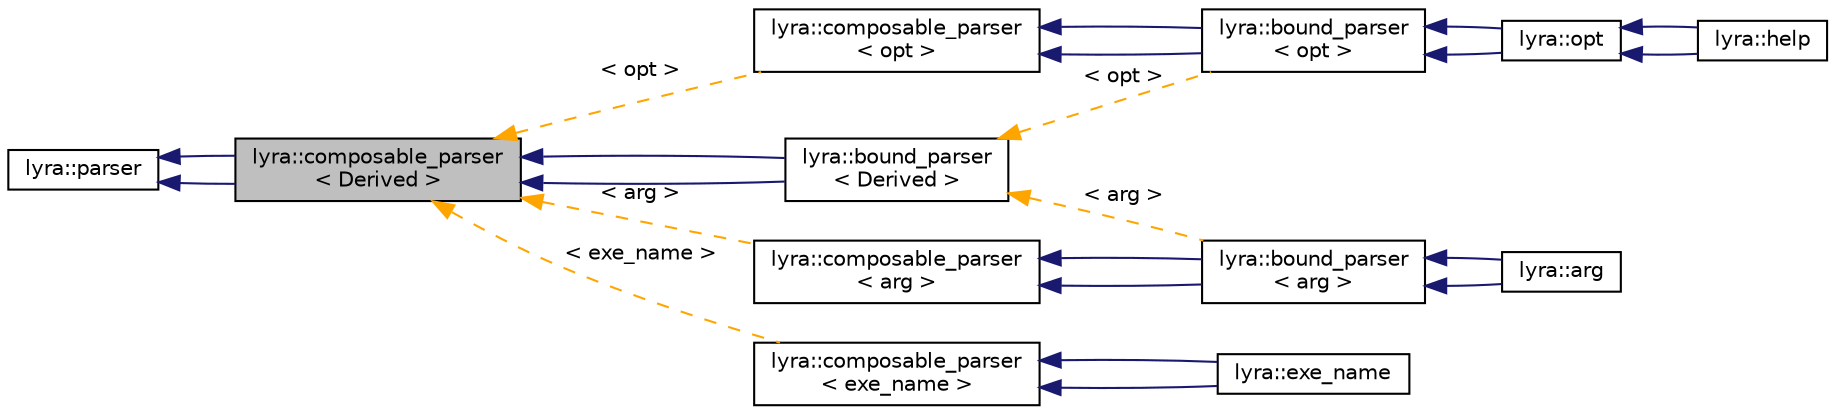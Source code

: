 digraph "lyra::composable_parser&lt; Derived &gt;"
{
 // INTERACTIVE_SVG=YES
 // LATEX_PDF_SIZE
  edge [fontname="Helvetica",fontsize="10",labelfontname="Helvetica",labelfontsize="10"];
  node [fontname="Helvetica",fontsize="10",shape=record];
  rankdir="LR";
  Node1 [label="lyra::composable_parser\l\< Derived \>",height=0.2,width=0.4,color="black", fillcolor="grey75", style="filled", fontcolor="black",tooltip=" "];
  Node2 -> Node1 [dir="back",color="midnightblue",fontsize="10",style="solid",fontname="Helvetica"];
  Node2 [label="lyra::parser",height=0.2,width=0.4,color="black", fillcolor="white", style="filled",URL="$classlyra_1_1parser.html",tooltip=" "];
  Node2 -> Node1 [dir="back",color="midnightblue",fontsize="10",style="solid",fontname="Helvetica"];
  Node1 -> Node3 [dir="back",color="midnightblue",fontsize="10",style="solid",fontname="Helvetica"];
  Node3 [label="lyra::bound_parser\l\< Derived \>",height=0.2,width=0.4,color="black", fillcolor="white", style="filled",URL="$classlyra_1_1bound__parser.html",tooltip=" "];
  Node3 -> Node4 [dir="back",color="orange",fontsize="10",style="dashed",label=" \< arg \>" ,fontname="Helvetica"];
  Node4 [label="lyra::bound_parser\l\< arg \>",height=0.2,width=0.4,color="black", fillcolor="white", style="filled",URL="$classlyra_1_1bound__parser.html",tooltip=" "];
  Node4 -> Node5 [dir="back",color="midnightblue",fontsize="10",style="solid",fontname="Helvetica"];
  Node5 [label="lyra::arg",height=0.2,width=0.4,color="black", fillcolor="white", style="filled",URL="$classlyra_1_1arg.html",tooltip=" "];
  Node4 -> Node5 [dir="back",color="midnightblue",fontsize="10",style="solid",fontname="Helvetica"];
  Node3 -> Node6 [dir="back",color="orange",fontsize="10",style="dashed",label=" \< opt \>" ,fontname="Helvetica"];
  Node6 [label="lyra::bound_parser\l\< opt \>",height=0.2,width=0.4,color="black", fillcolor="white", style="filled",URL="$classlyra_1_1bound__parser.html",tooltip=" "];
  Node6 -> Node7 [dir="back",color="midnightblue",fontsize="10",style="solid",fontname="Helvetica"];
  Node7 [label="lyra::opt",height=0.2,width=0.4,color="black", fillcolor="white", style="filled",URL="$classlyra_1_1opt.html",tooltip=" "];
  Node7 -> Node8 [dir="back",color="midnightblue",fontsize="10",style="solid",fontname="Helvetica"];
  Node8 [label="lyra::help",height=0.2,width=0.4,color="black", fillcolor="white", style="filled",URL="$classlyra_1_1help.html",tooltip=" "];
  Node7 -> Node8 [dir="back",color="midnightblue",fontsize="10",style="solid",fontname="Helvetica"];
  Node6 -> Node7 [dir="back",color="midnightblue",fontsize="10",style="solid",fontname="Helvetica"];
  Node1 -> Node3 [dir="back",color="midnightblue",fontsize="10",style="solid",fontname="Helvetica"];
  Node1 -> Node9 [dir="back",color="orange",fontsize="10",style="dashed",label=" \< arg \>" ,fontname="Helvetica"];
  Node9 [label="lyra::composable_parser\l\< arg \>",height=0.2,width=0.4,color="black", fillcolor="white", style="filled",URL="$classlyra_1_1composable__parser.html",tooltip=" "];
  Node9 -> Node4 [dir="back",color="midnightblue",fontsize="10",style="solid",fontname="Helvetica"];
  Node9 -> Node4 [dir="back",color="midnightblue",fontsize="10",style="solid",fontname="Helvetica"];
  Node1 -> Node10 [dir="back",color="orange",fontsize="10",style="dashed",label=" \< exe_name \>" ,fontname="Helvetica"];
  Node10 [label="lyra::composable_parser\l\< exe_name \>",height=0.2,width=0.4,color="black", fillcolor="white", style="filled",URL="$classlyra_1_1composable__parser.html",tooltip=" "];
  Node10 -> Node11 [dir="back",color="midnightblue",fontsize="10",style="solid",fontname="Helvetica"];
  Node11 [label="lyra::exe_name",height=0.2,width=0.4,color="black", fillcolor="white", style="filled",URL="$classlyra_1_1exe__name.html",tooltip=" "];
  Node10 -> Node11 [dir="back",color="midnightblue",fontsize="10",style="solid",fontname="Helvetica"];
  Node1 -> Node12 [dir="back",color="orange",fontsize="10",style="dashed",label=" \< opt \>" ,fontname="Helvetica"];
  Node12 [label="lyra::composable_parser\l\< opt \>",height=0.2,width=0.4,color="black", fillcolor="white", style="filled",URL="$classlyra_1_1composable__parser.html",tooltip=" "];
  Node12 -> Node6 [dir="back",color="midnightblue",fontsize="10",style="solid",fontname="Helvetica"];
  Node12 -> Node6 [dir="back",color="midnightblue",fontsize="10",style="solid",fontname="Helvetica"];
}
